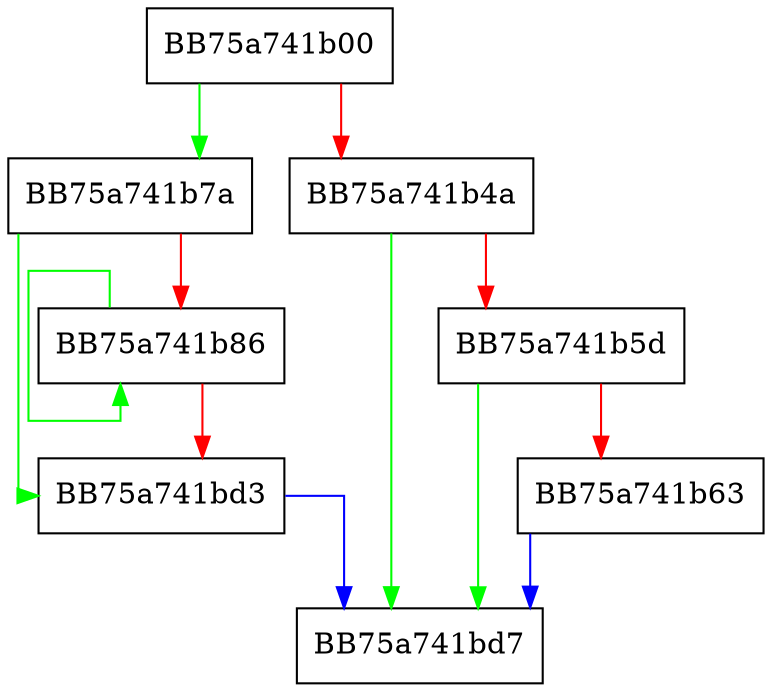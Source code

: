 digraph SendEvents {
  node [shape="box"];
  graph [splines=ortho];
  BB75a741b00 -> BB75a741b7a [color="green"];
  BB75a741b00 -> BB75a741b4a [color="red"];
  BB75a741b4a -> BB75a741bd7 [color="green"];
  BB75a741b4a -> BB75a741b5d [color="red"];
  BB75a741b5d -> BB75a741bd7 [color="green"];
  BB75a741b5d -> BB75a741b63 [color="red"];
  BB75a741b63 -> BB75a741bd7 [color="blue"];
  BB75a741b7a -> BB75a741bd3 [color="green"];
  BB75a741b7a -> BB75a741b86 [color="red"];
  BB75a741b86 -> BB75a741b86 [color="green"];
  BB75a741b86 -> BB75a741bd3 [color="red"];
  BB75a741bd3 -> BB75a741bd7 [color="blue"];
}